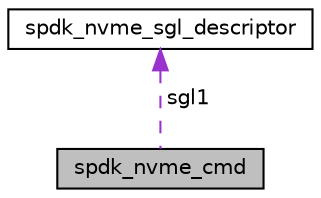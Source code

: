 digraph "spdk_nvme_cmd"
{
  edge [fontname="Helvetica",fontsize="10",labelfontname="Helvetica",labelfontsize="10"];
  node [fontname="Helvetica",fontsize="10",shape=record];
  Node1 [label="spdk_nvme_cmd",height=0.2,width=0.4,color="black", fillcolor="grey75", style="filled", fontcolor="black"];
  Node2 -> Node1 [dir="back",color="darkorchid3",fontsize="10",style="dashed",label=" sgl1" ,fontname="Helvetica"];
  Node2 [label="spdk_nvme_sgl_descriptor",height=0.2,width=0.4,color="black", fillcolor="white", style="filled",URL="$structspdk__nvme__sgl__descriptor.html"];
}
